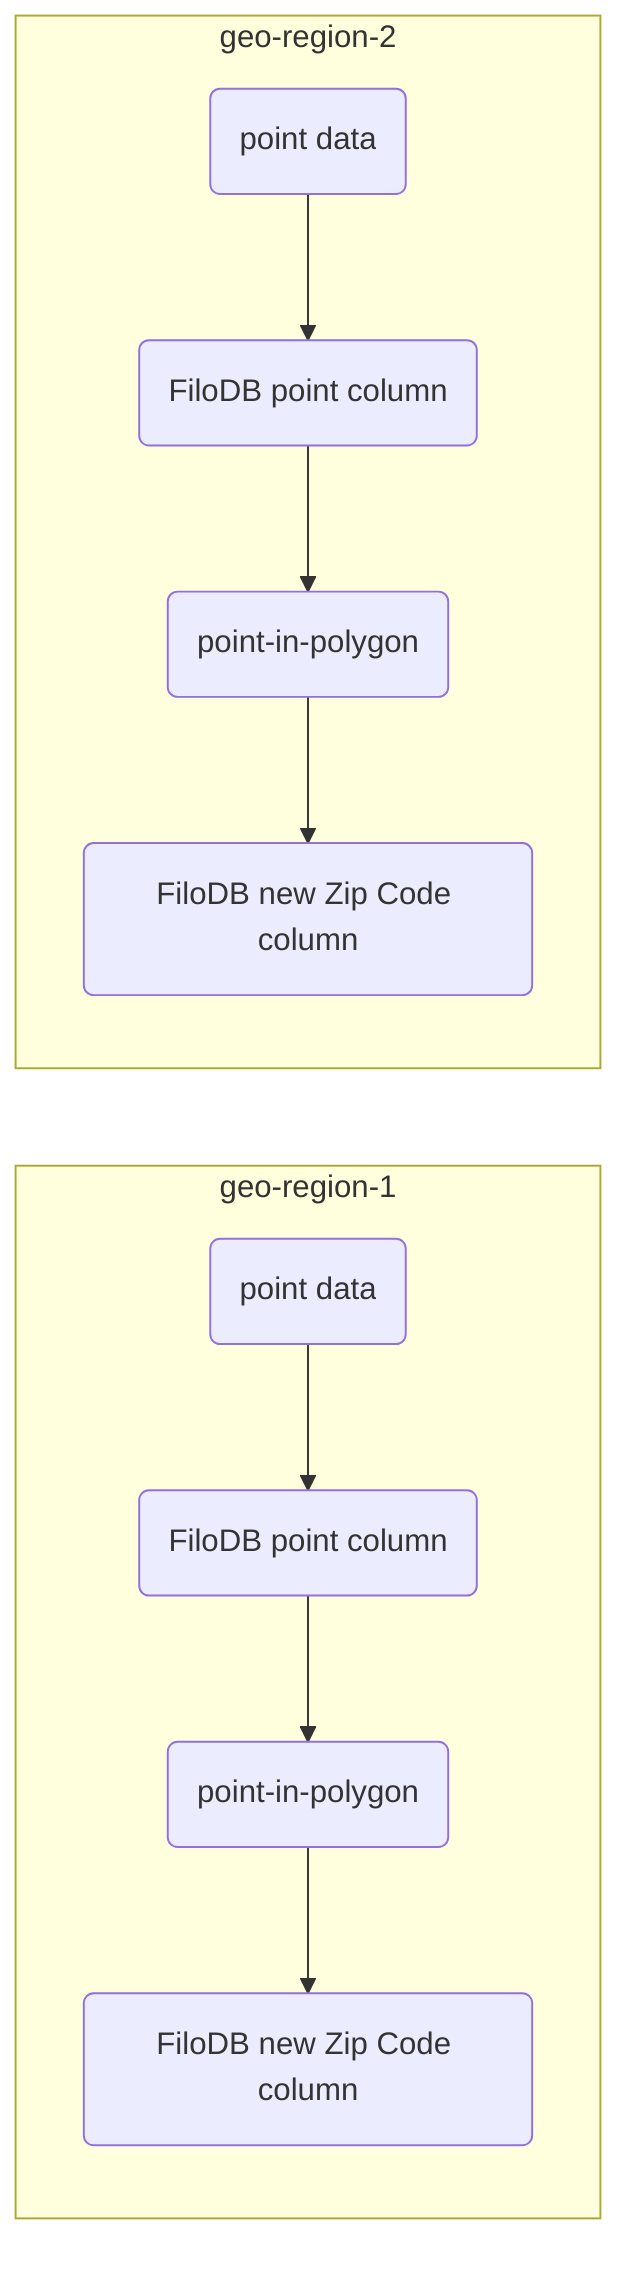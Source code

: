 graph LR;

  subgraph geo-region-1
  A(point data) --> B(FiloDB point column)
  B --> C(point-in-polygon)
  C --> D(FiloDB new Zip Code column)
  end

  subgraph geo-region-2
  E(point data) --> F(FiloDB point column)
  F --> G(point-in-polygon)
  G --> H(FiloDB new Zip Code column)
  end